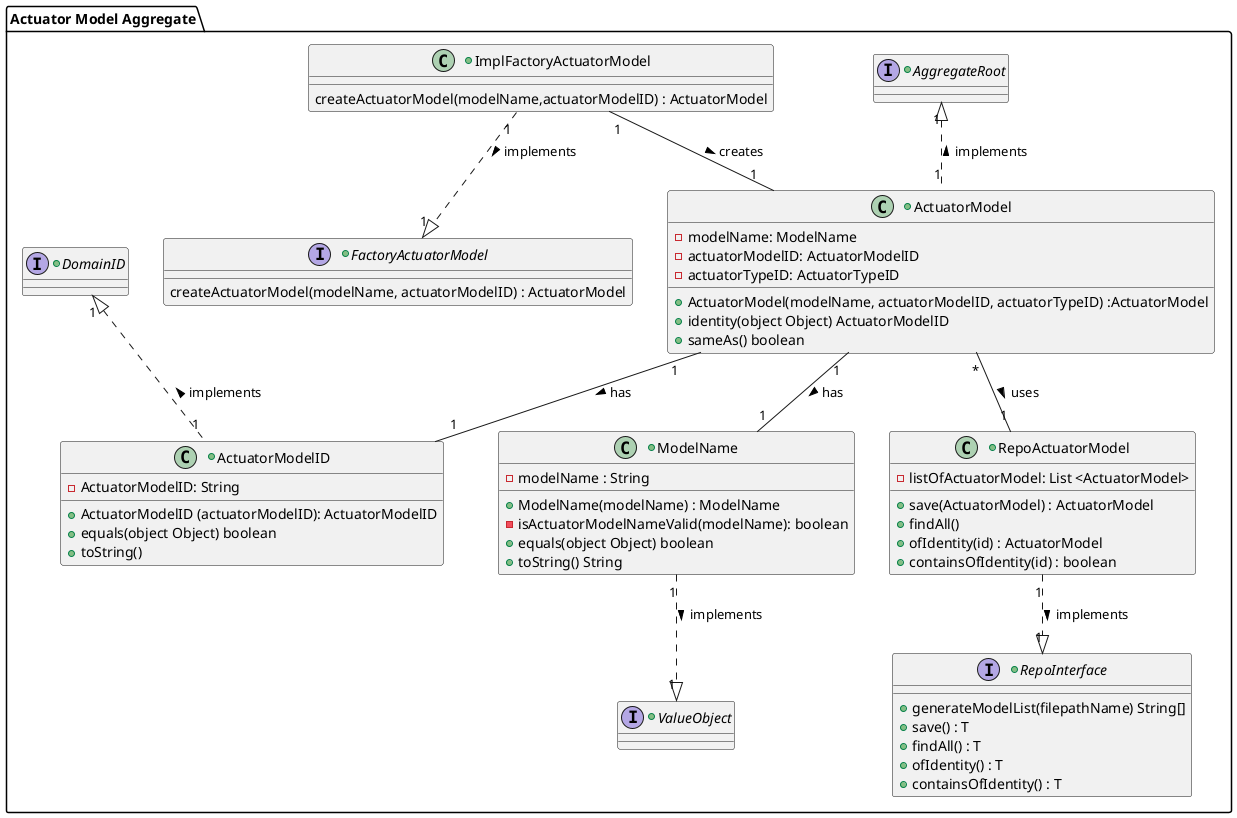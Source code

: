 @startuml
'https://plantuml.com/class-diagram

package "Actuator Model Aggregate" {

ImplFactoryActuatorModel "1" ..|> "1" FactoryActuatorModel : implements >
"ImplFactoryActuatorModel" "1" -- "1" "ActuatorModel" : > creates
"ActuatorModel" "1" -- "1" "ModelName" : > has
"ActuatorModel" "1" -- "1" "ActuatorModelID" : > has
"DomainID" "1"  <|.. "1" "ActuatorModelID" : < implements
"AggregateRoot" "1" <|.. "1" "ActuatorModel" : < implements
"ModelName" "1" ..|> "1" "ValueObject" : > implements
ActuatorModel "*" -- "1" RepoActuatorModel : uses >
RepoActuatorModel "1" ..|> "1" RepoInterface : implements >


+class ImplFactoryActuatorModel{
createActuatorModel(modelName,actuatorModelID) : ActuatorModel
}

+interface FactoryActuatorModel{
createActuatorModel(modelName, actuatorModelID) : ActuatorModel
}

+class ActuatorModel {
- modelName: ModelName
- actuatorModelID: ActuatorModelID
- actuatorTypeID: ActuatorTypeID
+ ActuatorModel(modelName, actuatorModelID, actuatorTypeID) :ActuatorModel
+ identity(object Object) ActuatorModelID
+ sameAs() boolean
}

+class ModelName{
- modelName : String
+ ModelName(modelName) : ModelName
- isActuatorModelNameValid(modelName): boolean
+ equals(object Object) boolean
+ toString() String
}

+class ActuatorModelID{
- ActuatorModelID: String
+ ActuatorModelID (actuatorModelID): ActuatorModelID
+ equals(object Object) boolean
+ toString()
}

+interface DomainID{
}

+interface ValueObject{
}

+interface AggregateRoot{
}

+class RepoActuatorModel{
- listOfActuatorModel: List <ActuatorModel>
+ save(ActuatorModel) : ActuatorModel
+ findAll()
+ ofIdentity(id) : ActuatorModel
+ containsOfIdentity(id) : boolean
}

+interface RepoInterface{
+ generateModelList(filepathName) String[]
+ save() : T
+ findAll() : T
+ ofIdentity() : T
+ containsOfIdentity() : T
}

@enduml